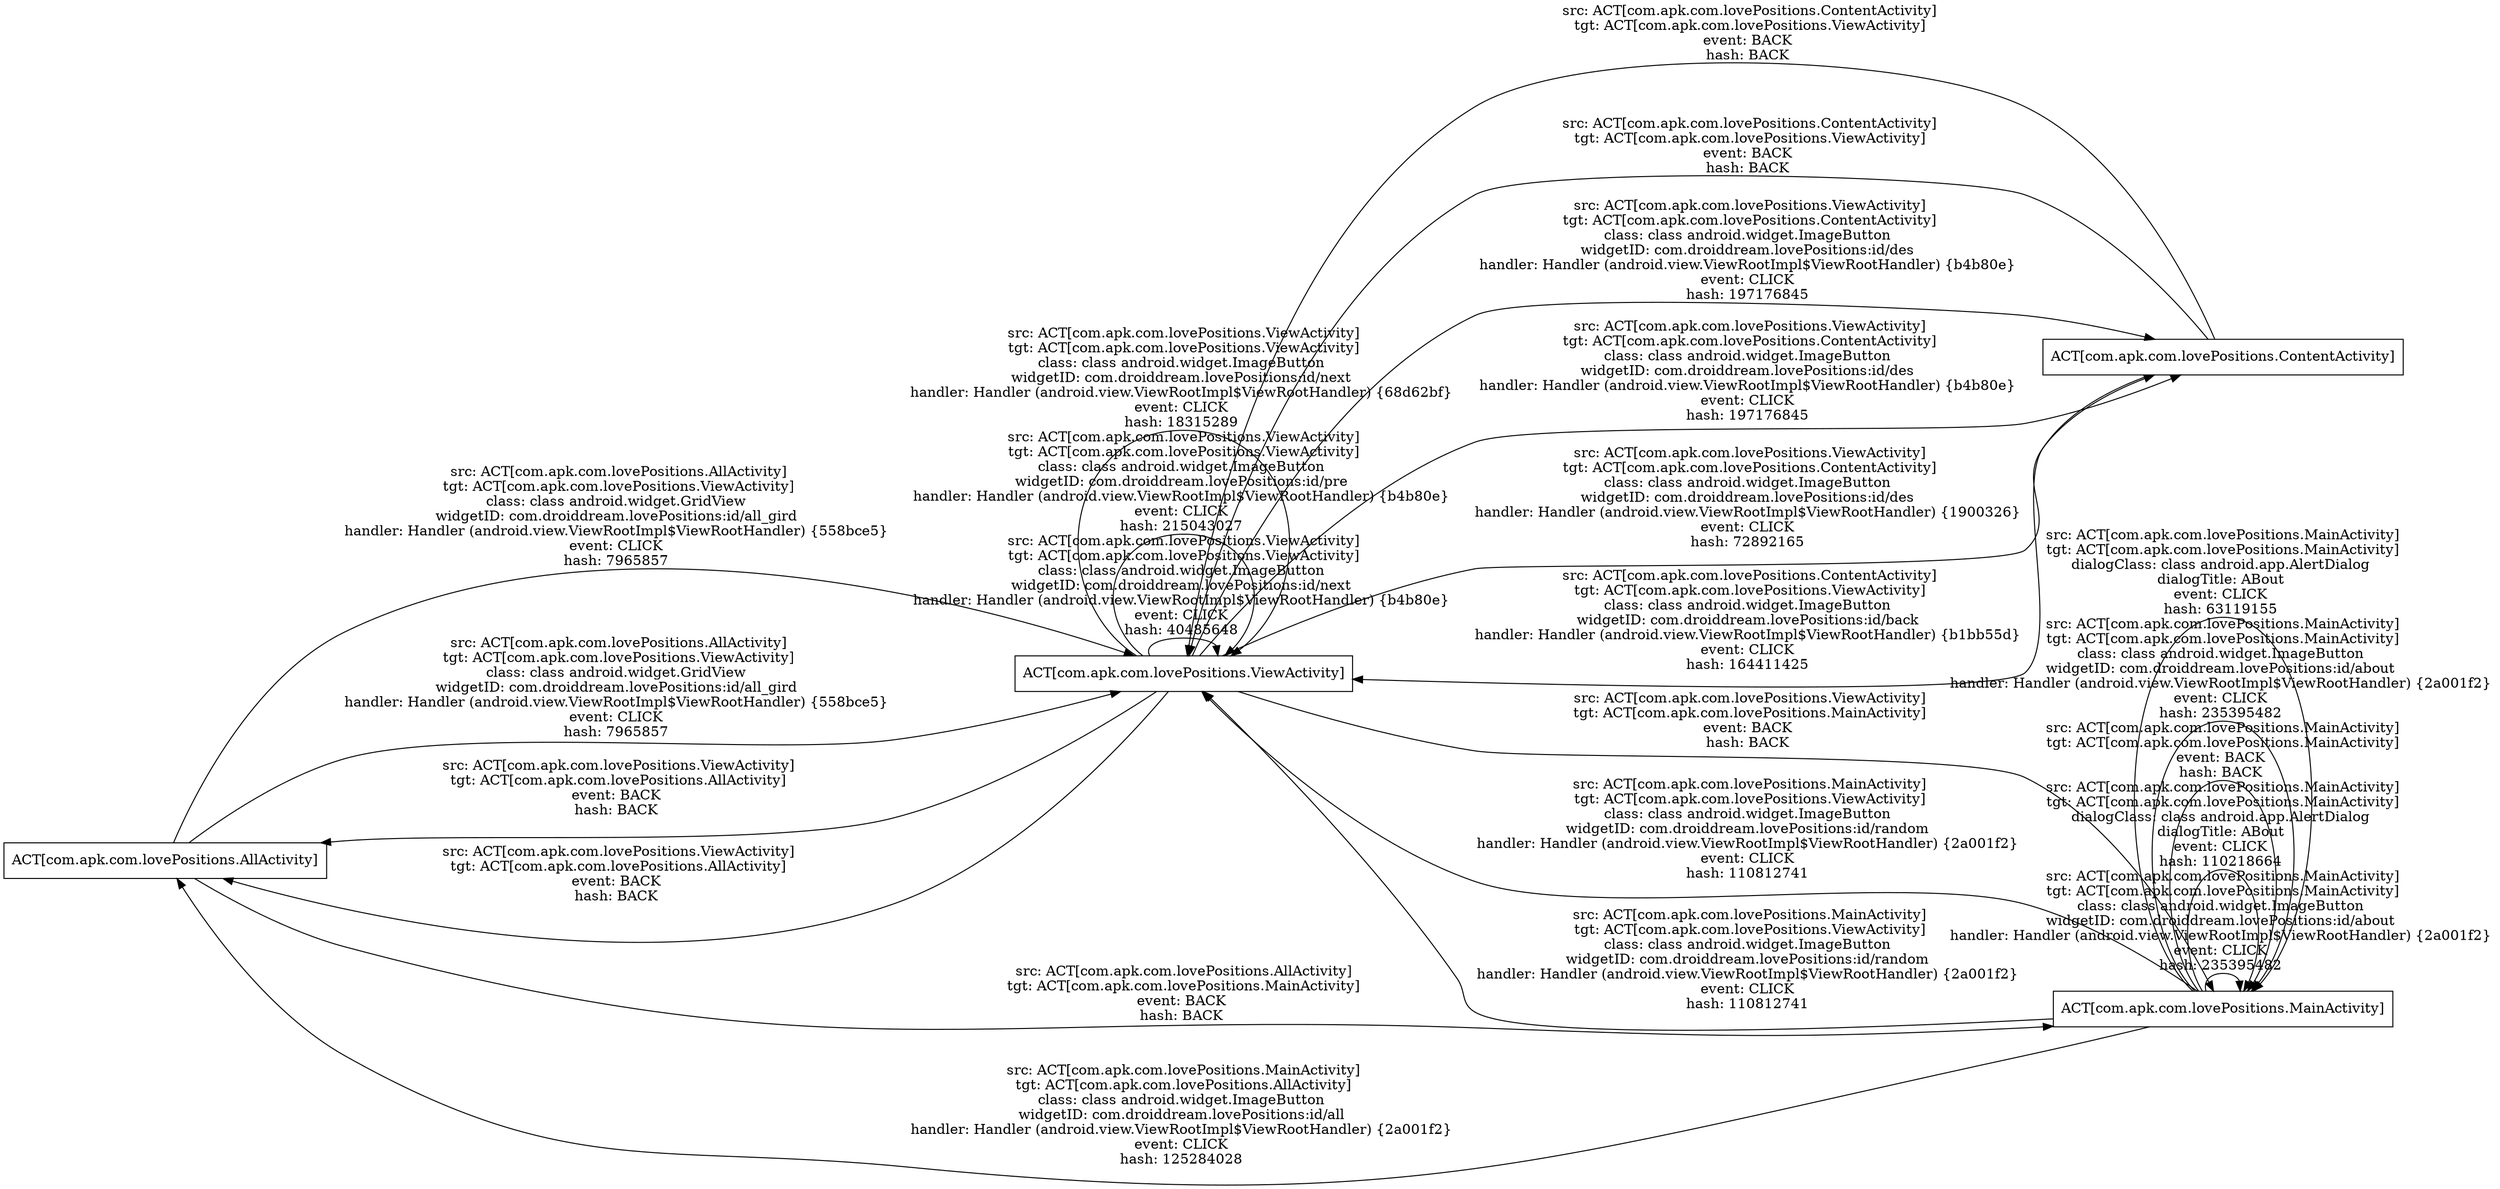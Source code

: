 digraph G {
 rankdir=LR;
 node[shape=box];
n1 [label="ACT[com.apk.com.lovePositions.AllActivity]"];
n2 [label="ACT[com.apk.com.lovePositions.ViewActivity]"];
n0 [label="ACT[com.apk.com.lovePositions.MainActivity]"];
n3 [label="ACT[com.apk.com.lovePositions.ContentActivity]"];
n0 -> n1 [label="src: ACT[com.apk.com.lovePositions.MainActivity]\ntgt: ACT[com.apk.com.lovePositions.AllActivity]\nclass: class android.widget.ImageButton \nwidgetID: com.droiddream.lovePositions:id/all \nhandler: Handler (android.view.ViewRootImpl$ViewRootHandler) {2a001f2} \nevent: CLICK \nhash: 125284028 "];
n1 -> n2 [label="src: ACT[com.apk.com.lovePositions.AllActivity]\ntgt: ACT[com.apk.com.lovePositions.ViewActivity]\nclass: class android.widget.GridView \nwidgetID: com.droiddream.lovePositions:id/all_gird \nhandler: Handler (android.view.ViewRootImpl$ViewRootHandler) {558bce5} \nevent: CLICK \nhash: 7965857 "];
n2 -> n3 [label="src: ACT[com.apk.com.lovePositions.ViewActivity]\ntgt: ACT[com.apk.com.lovePositions.ContentActivity]\nclass: class android.widget.ImageButton \nwidgetID: com.droiddream.lovePositions:id/des \nhandler: Handler (android.view.ViewRootImpl$ViewRootHandler) {b4b80e} \nevent: CLICK \nhash: 197176845 "];
n3 -> n2 [label="src: ACT[com.apk.com.lovePositions.ContentActivity]\ntgt: ACT[com.apk.com.lovePositions.ViewActivity]\nclass: class android.widget.ImageButton \nwidgetID: com.droiddream.lovePositions:id/back \nhandler: Handler (android.view.ViewRootImpl$ViewRootHandler) {b1bb55d} \nevent: CLICK \nhash: 164411425 "];
n2 -> n3 [label="src: ACT[com.apk.com.lovePositions.ViewActivity]\ntgt: ACT[com.apk.com.lovePositions.ContentActivity]\nclass: class android.widget.ImageButton \nwidgetID: com.droiddream.lovePositions:id/des \nhandler: Handler (android.view.ViewRootImpl$ViewRootHandler) {b4b80e} \nevent: CLICK \nhash: 197176845 "];
n3 -> n2 [label="src: ACT[com.apk.com.lovePositions.ContentActivity]\ntgt: ACT[com.apk.com.lovePositions.ViewActivity]\nevent: BACK \nhash: BACK "];
n2 -> n2 [label="src: ACT[com.apk.com.lovePositions.ViewActivity]\ntgt: ACT[com.apk.com.lovePositions.ViewActivity]\nclass: class android.widget.ImageButton \nwidgetID: com.droiddream.lovePositions:id/next \nhandler: Handler (android.view.ViewRootImpl$ViewRootHandler) {b4b80e} \nevent: CLICK \nhash: 40485648 "];
n2 -> n2 [label="src: ACT[com.apk.com.lovePositions.ViewActivity]\ntgt: ACT[com.apk.com.lovePositions.ViewActivity]\nclass: class android.widget.ImageButton \nwidgetID: com.droiddream.lovePositions:id/pre \nhandler: Handler (android.view.ViewRootImpl$ViewRootHandler) {b4b80e} \nevent: CLICK \nhash: 215043027 "];
n2 -> n1 [label="src: ACT[com.apk.com.lovePositions.ViewActivity]\ntgt: ACT[com.apk.com.lovePositions.AllActivity]\nevent: BACK \nhash: BACK "];
n1 -> n2 [label="src: ACT[com.apk.com.lovePositions.AllActivity]\ntgt: ACT[com.apk.com.lovePositions.ViewActivity]\nclass: class android.widget.GridView \nwidgetID: com.droiddream.lovePositions:id/all_gird \nhandler: Handler (android.view.ViewRootImpl$ViewRootHandler) {558bce5} \nevent: CLICK \nhash: 7965857 "];
n2 -> n1 [label="src: ACT[com.apk.com.lovePositions.ViewActivity]\ntgt: ACT[com.apk.com.lovePositions.AllActivity]\nevent: BACK \nhash: BACK "];
n1 -> n0 [label="src: ACT[com.apk.com.lovePositions.AllActivity]\ntgt: ACT[com.apk.com.lovePositions.MainActivity]\nevent: BACK \nhash: BACK "];
n0 -> n2 [label="src: ACT[com.apk.com.lovePositions.MainActivity]\ntgt: ACT[com.apk.com.lovePositions.ViewActivity]\nclass: class android.widget.ImageButton \nwidgetID: com.droiddream.lovePositions:id/random \nhandler: Handler (android.view.ViewRootImpl$ViewRootHandler) {2a001f2} \nevent: CLICK \nhash: 110812741 "];
n2 -> n2 [label="src: ACT[com.apk.com.lovePositions.ViewActivity]\ntgt: ACT[com.apk.com.lovePositions.ViewActivity]\nclass: class android.widget.ImageButton \nwidgetID: com.droiddream.lovePositions:id/next \nhandler: Handler (android.view.ViewRootImpl$ViewRootHandler) {68d62bf} \nevent: CLICK \nhash: 18315289 "];
n2 -> n0 [label="src: ACT[com.apk.com.lovePositions.ViewActivity]\ntgt: ACT[com.apk.com.lovePositions.MainActivity]\nevent: BACK \nhash: BACK "];
n0 -> n0 [label="src: ACT[com.apk.com.lovePositions.MainActivity]\ntgt: ACT[com.apk.com.lovePositions.MainActivity]\nclass: class android.widget.ImageButton \nwidgetID: com.droiddream.lovePositions:id/about \nhandler: Handler (android.view.ViewRootImpl$ViewRootHandler) {2a001f2} \nevent: CLICK \nhash: 235395482 "];
n0 -> n0 [label="src: ACT[com.apk.com.lovePositions.MainActivity]\ntgt: ACT[com.apk.com.lovePositions.MainActivity]\ndialogClass: class android.app.AlertDialog \ndialogTitle: ABout \nevent: CLICK \nhash: 110218664 "];
n0 -> n0 [label="src: ACT[com.apk.com.lovePositions.MainActivity]\ntgt: ACT[com.apk.com.lovePositions.MainActivity]\nevent: BACK \nhash: BACK "];
n0 -> n0 [label="src: ACT[com.apk.com.lovePositions.MainActivity]\ntgt: ACT[com.apk.com.lovePositions.MainActivity]\nclass: class android.widget.ImageButton \nwidgetID: com.droiddream.lovePositions:id/about \nhandler: Handler (android.view.ViewRootImpl$ViewRootHandler) {2a001f2} \nevent: CLICK \nhash: 235395482 "];
n0 -> n0 [label="src: ACT[com.apk.com.lovePositions.MainActivity]\ntgt: ACT[com.apk.com.lovePositions.MainActivity]\ndialogClass: class android.app.AlertDialog \ndialogTitle: ABout \nevent: CLICK \nhash: 63119155 "];
n0 -> n2 [label="src: ACT[com.apk.com.lovePositions.MainActivity]\ntgt: ACT[com.apk.com.lovePositions.ViewActivity]\nclass: class android.widget.ImageButton \nwidgetID: com.droiddream.lovePositions:id/random \nhandler: Handler (android.view.ViewRootImpl$ViewRootHandler) {2a001f2} \nevent: CLICK \nhash: 110812741 "];
n2 -> n3 [label="src: ACT[com.apk.com.lovePositions.ViewActivity]\ntgt: ACT[com.apk.com.lovePositions.ContentActivity]\nclass: class android.widget.ImageButton \nwidgetID: com.droiddream.lovePositions:id/des \nhandler: Handler (android.view.ViewRootImpl$ViewRootHandler) {1900326} \nevent: CLICK \nhash: 72892165 "];
n3 -> n2 [label="src: ACT[com.apk.com.lovePositions.ContentActivity]\ntgt: ACT[com.apk.com.lovePositions.ViewActivity]\nevent: BACK \nhash: BACK "];
}